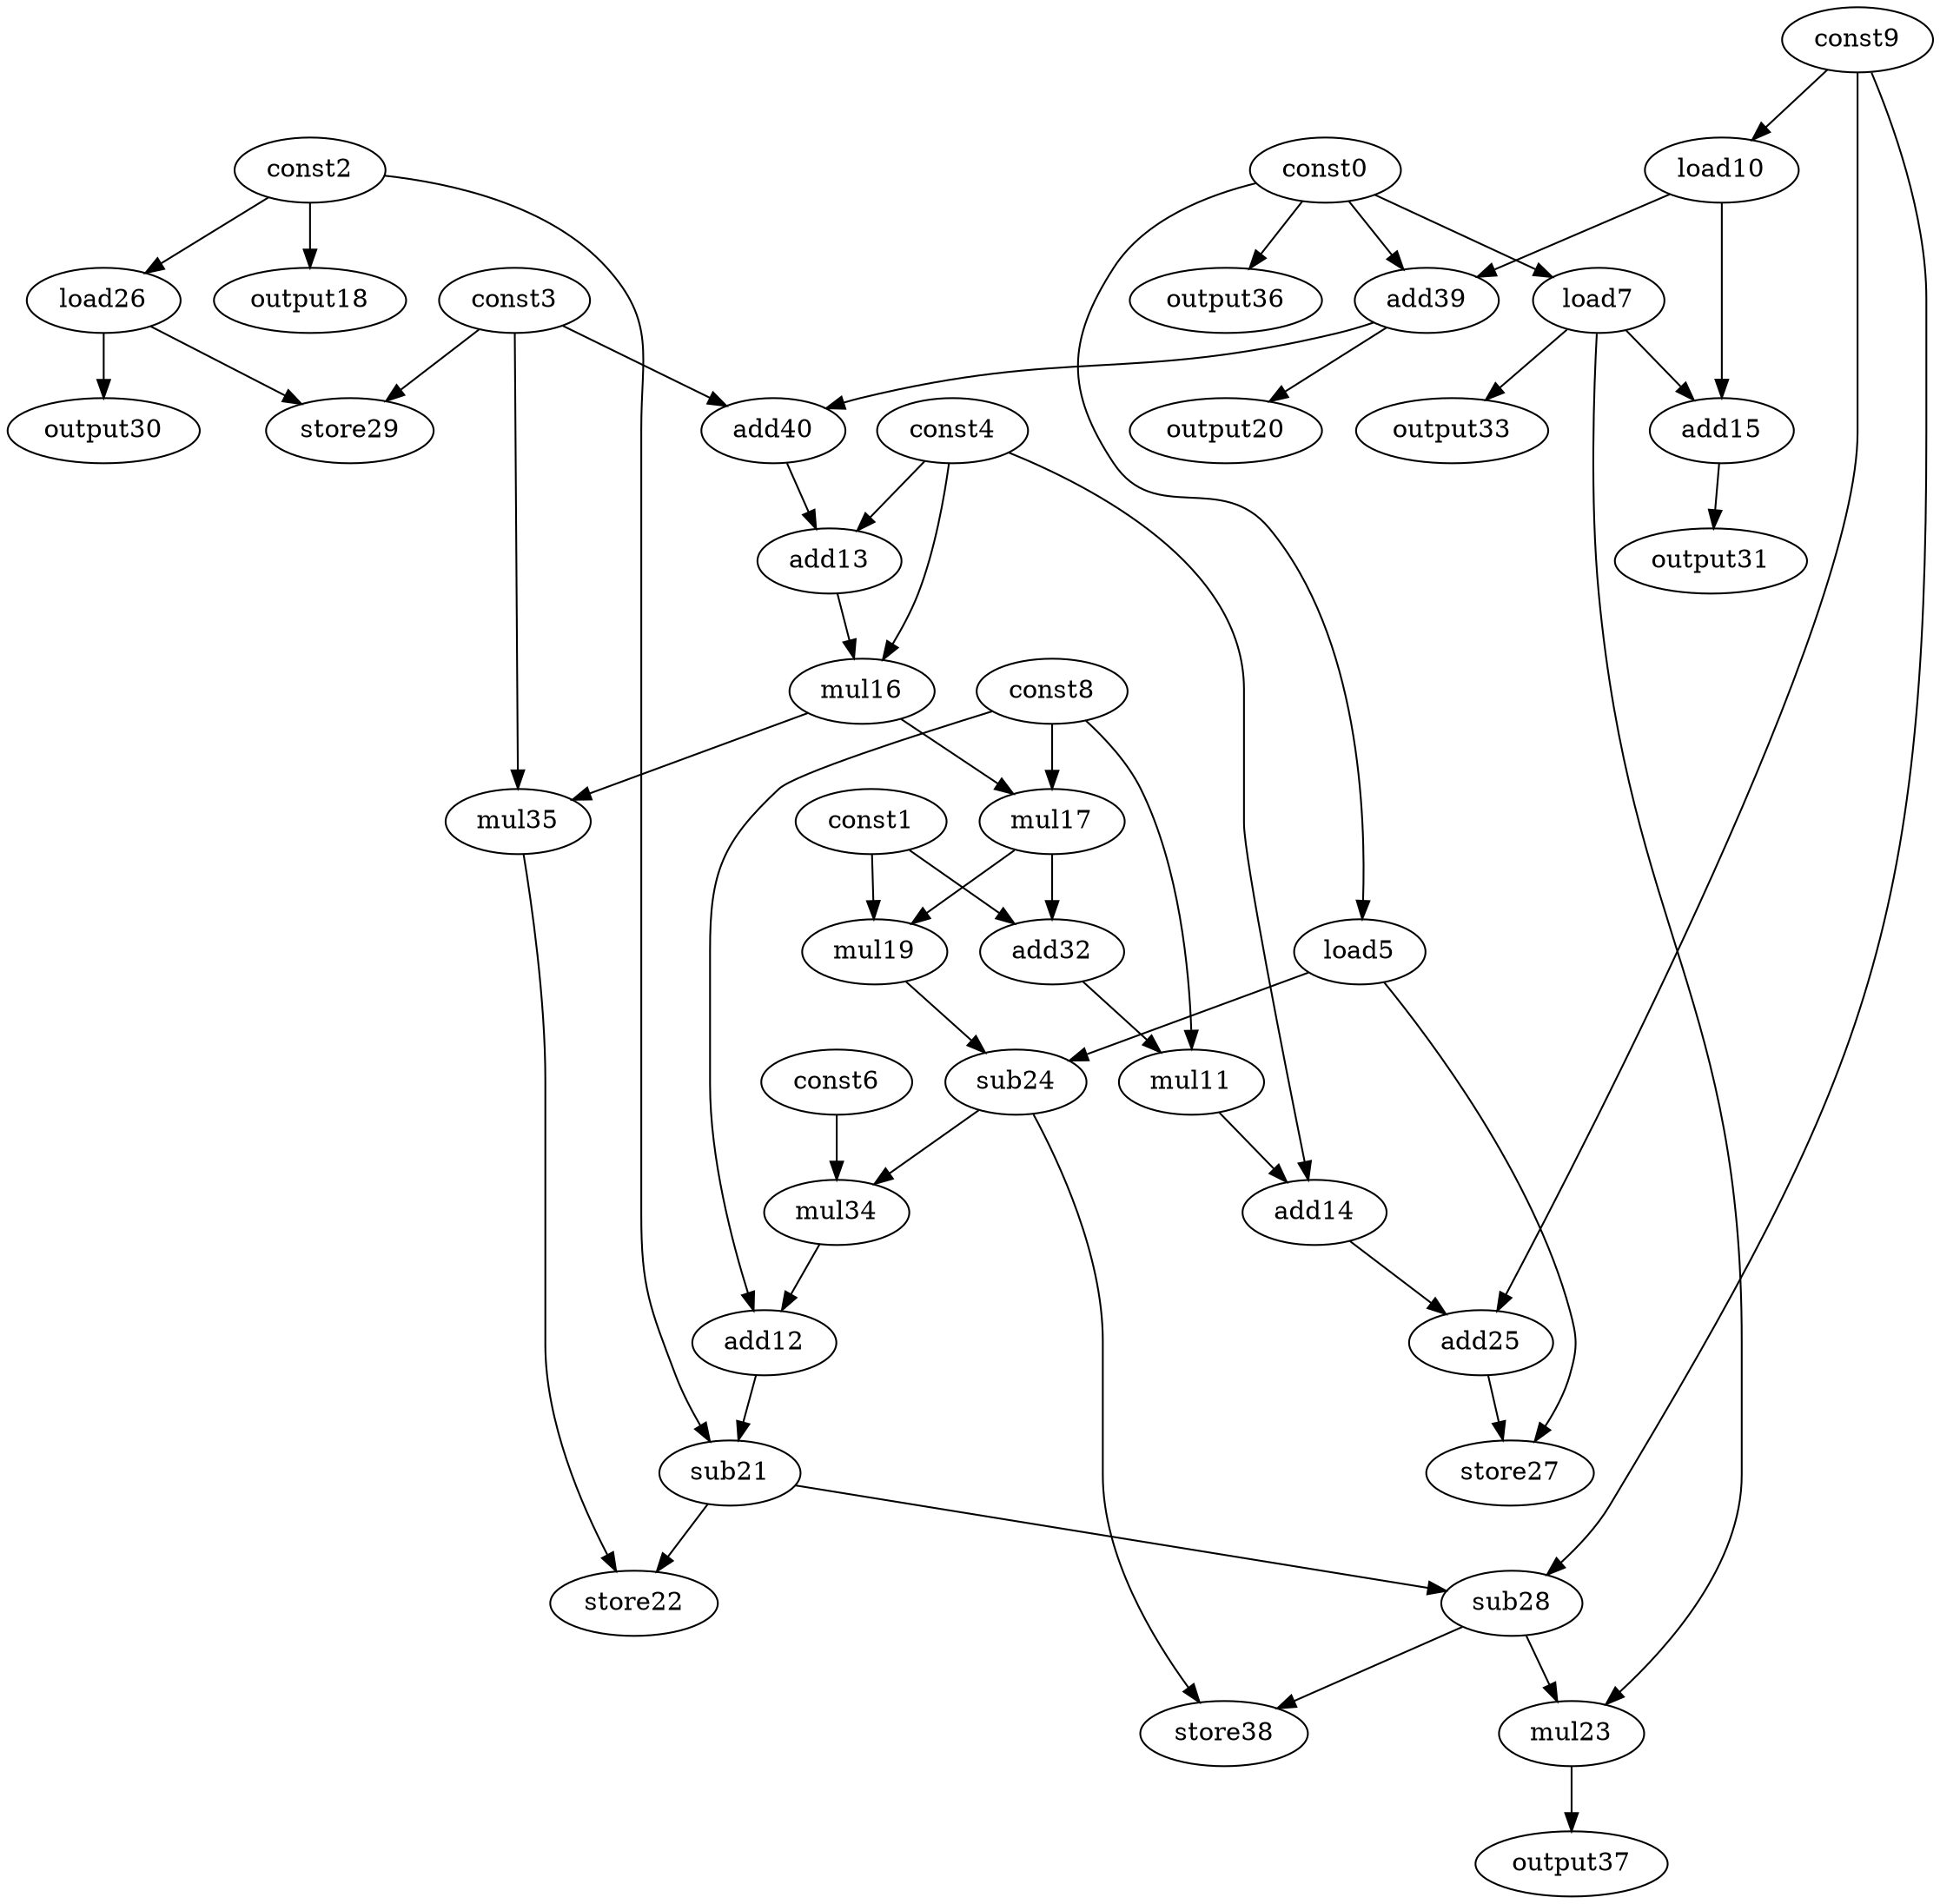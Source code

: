 digraph G { 
const0[opcode=const]; 
const1[opcode=const]; 
const2[opcode=const]; 
const3[opcode=const]; 
const4[opcode=const]; 
load5[opcode=load]; 
const6[opcode=const]; 
load7[opcode=load]; 
const8[opcode=const]; 
const9[opcode=const]; 
load10[opcode=load]; 
mul11[opcode=mul]; 
add12[opcode=add]; 
add13[opcode=add]; 
add14[opcode=add]; 
add15[opcode=add]; 
mul16[opcode=mul]; 
mul17[opcode=mul]; 
output18[opcode=output]; 
mul19[opcode=mul]; 
output20[opcode=output]; 
sub21[opcode=sub]; 
store22[opcode=store]; 
mul23[opcode=mul]; 
sub24[opcode=sub]; 
add25[opcode=add]; 
load26[opcode=load]; 
store27[opcode=store]; 
sub28[opcode=sub]; 
store29[opcode=store]; 
output30[opcode=output]; 
output31[opcode=output]; 
add32[opcode=add]; 
output33[opcode=output]; 
mul34[opcode=mul]; 
mul35[opcode=mul]; 
output36[opcode=output]; 
output37[opcode=output]; 
store38[opcode=store]; 
add39[opcode=add]; 
add40[opcode=add]; 
const0->load5[operand=0];
const0->load7[operand=0];
const9->load10[operand=0];
const2->output18[operand=0];
const2->load26[operand=0];
const0->output36[operand=0];
load10->add15[operand=0];
load7->add15[operand=1];
load26->store29[operand=0];
const3->store29[operand=1];
load26->output30[operand=0];
load7->output33[operand=0];
const0->add39[operand=0];
load10->add39[operand=1];
add39->output20[operand=0];
add15->output31[operand=0];
const3->add40[operand=0];
add39->add40[operand=1];
add40->add13[operand=0];
const4->add13[operand=1];
const4->mul16[operand=0];
add13->mul16[operand=1];
const8->mul17[operand=0];
mul16->mul17[operand=1];
mul16->mul35[operand=0];
const3->mul35[operand=1];
mul17->mul19[operand=0];
const1->mul19[operand=1];
mul17->add32[operand=0];
const1->add32[operand=1];
add32->mul11[operand=0];
const8->mul11[operand=1];
mul19->sub24[operand=0];
load5->sub24[operand=1];
mul11->add14[operand=0];
const4->add14[operand=1];
sub24->mul34[operand=0];
const6->mul34[operand=1];
const8->add12[operand=0];
mul34->add12[operand=1];
const9->add25[operand=0];
add14->add25[operand=1];
const2->sub21[operand=0];
add12->sub21[operand=1];
add25->store27[operand=0];
load5->store27[operand=1];
mul35->store22[operand=0];
sub21->store22[operand=1];
const9->sub28[operand=0];
sub21->sub28[operand=1];
sub28->mul23[operand=0];
load7->mul23[operand=1];
sub24->store38[operand=0];
sub28->store38[operand=1];
mul23->output37[operand=0];
}
